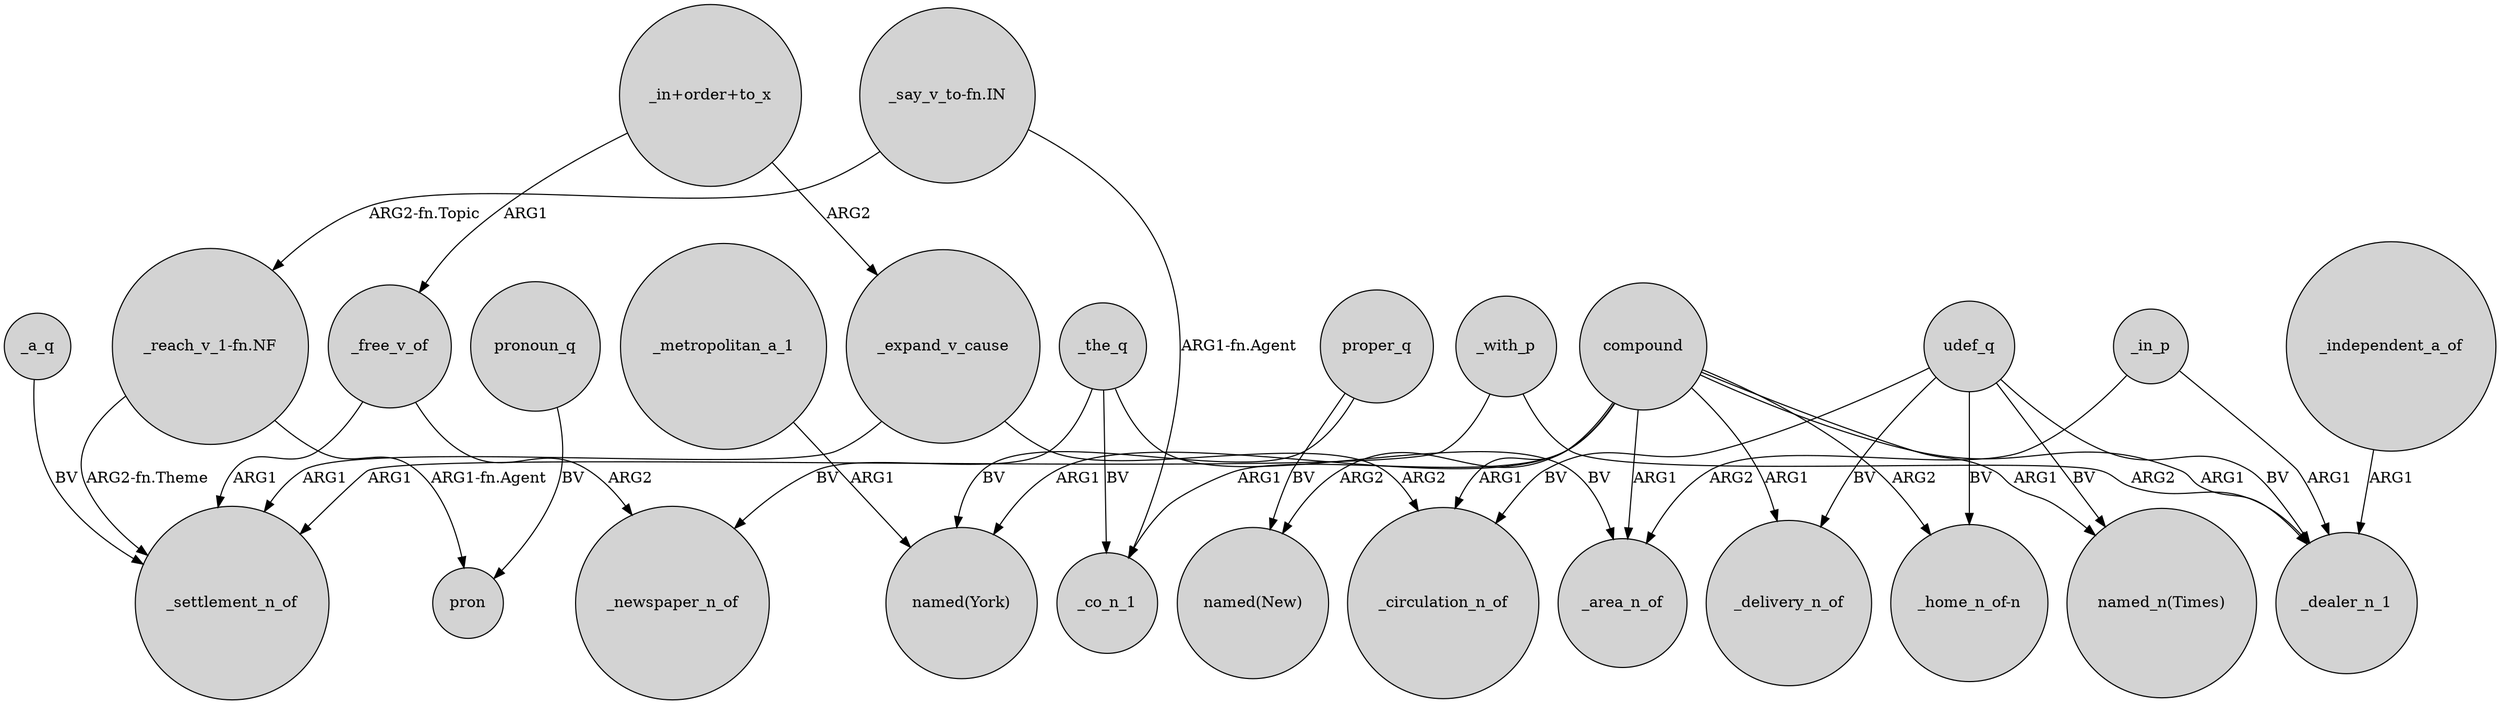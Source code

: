 digraph {
	node [shape=circle style=filled]
	_expand_v_cause -> _settlement_n_of [label=ARG1]
	"_in+order+to_x" -> _expand_v_cause [label=ARG2]
	compound -> "named(New)" [label=ARG2]
	_a_q -> _settlement_n_of [label=BV]
	_expand_v_cause -> _circulation_n_of [label=ARG2]
	proper_q -> "named(New)" [label=BV]
	"_reach_v_1-fn.NF" -> _settlement_n_of [label="ARG2-fn.Theme"]
	udef_q -> _delivery_n_of [label=BV]
	_with_p -> _dealer_n_1 [label=ARG2]
	"_say_v_to-fn.IN" -> _co_n_1 [label="ARG1-fn.Agent"]
	udef_q -> "_home_n_of-n" [label=BV]
	compound -> _dealer_n_1 [label=ARG1]
	udef_q -> _circulation_n_of [label=BV]
	_free_v_of -> _settlement_n_of [label=ARG1]
	_independent_a_of -> _dealer_n_1 [label=ARG1]
	_the_q -> _co_n_1 [label=BV]
	pronoun_q -> pron [label=BV]
	compound -> _delivery_n_of [label=ARG1]
	compound -> "named(York)" [label=ARG1]
	udef_q -> "named_n(Times)" [label=BV]
	_free_v_of -> _newspaper_n_of [label=ARG2]
	"_in+order+to_x" -> _free_v_of [label=ARG1]
	compound -> "named_n(Times)" [label=ARG1]
	_the_q -> _area_n_of [label=BV]
	"_reach_v_1-fn.NF" -> pron [label="ARG1-fn.Agent"]
	_with_p -> _settlement_n_of [label=ARG1]
	_in_p -> _area_n_of [label=ARG2]
	_in_p -> _dealer_n_1 [label=ARG1]
	"_say_v_to-fn.IN" -> "_reach_v_1-fn.NF" [label="ARG2-fn.Topic"]
	_the_q -> _newspaper_n_of [label=BV]
	compound -> "_home_n_of-n" [label=ARG2]
	udef_q -> _dealer_n_1 [label=BV]
	compound -> _co_n_1 [label=ARG1]
	proper_q -> "named(York)" [label=BV]
	compound -> _area_n_of [label=ARG1]
	_metropolitan_a_1 -> "named(York)" [label=ARG1]
	compound -> _circulation_n_of [label=ARG1]
}
